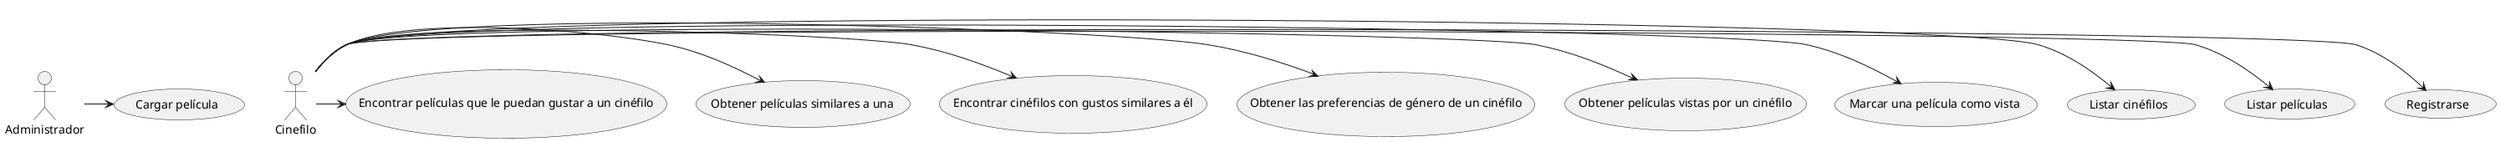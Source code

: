 @startuml
'https://plantuml.com/use-case-diagram

:Administrador: as Admin
:Cinefilo: as User

Admin -> (Cargar película)

User -> (Registrarse)
User -> (Listar películas)
User -> (Listar cinéfilos)
User -> (Marcar una película como vista)
User -> (Obtener películas vistas por un cinéfilo)
User -> (Obtener las preferencias de género de un cinéfilo)
User -> (Encontrar cinéfilos con gustos similares a él)
User -> (Obtener películas similares a una)
User -> (Encontrar películas que le puedan gustar a un cinéfilo)
@enduml